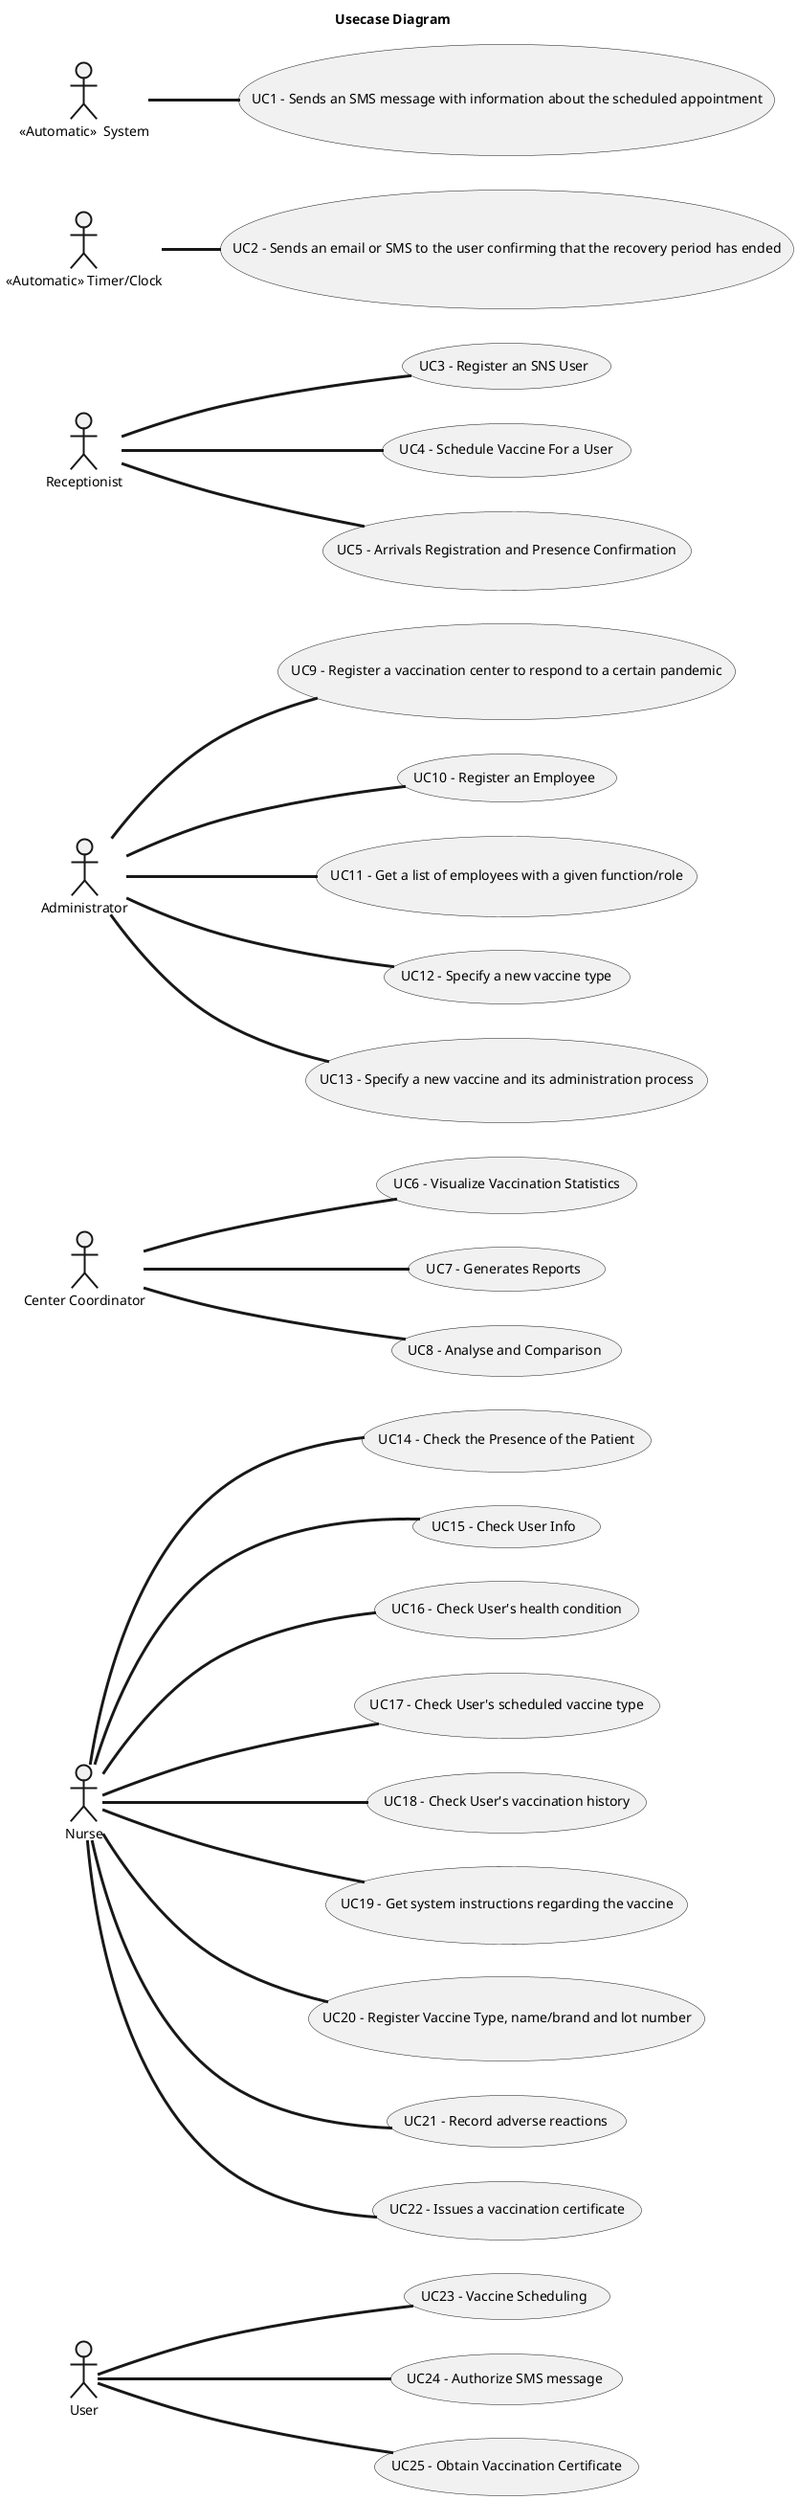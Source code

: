 @startuml
'https://plantuml.com/use-case-diagram


left to right direction
title Usecase Diagram
skinparam titleBorderRoundCorner 20
skinparam titleBorderThickness 2
skinparam arrowThickness 3


'**********User*************
Usecase UC23 as "UC23 - Vaccine Scheduling"
Usecase UC24 as "UC24 - Authorize SMS message"
Usecase UC25 as "UC25 - Obtain Vaccination Certificate"

:User: as U

U -d- UC23
U -d- UC24
U -d- UC25





'**********Nurse*************
Usecase UC14 as "UC14 - Check the Presence of the Patient"
Usecase UC15 as "UC15 - Check User Info"
Usecase UC16 as "UC16 - Check User's health condition"
Usecase UC17 as "UC17 - Check User's scheduled vaccine type"
Usecase UC18 as "UC18 - Check User's vaccination history"
Usecase UC19 as "UC19 - Get system instructions regarding the vaccine"
Usecase UC20 as "UC20 - Register Vaccine Type, name/brand and lot number"
Usecase UC21 as "UC21 - Record adverse reactions"
Usecase UC22 as "UC22 - Issues a vaccination certificate"

:Nurse: as N

N -d- UC14
N -d- UC15
N -d- UC16
N -d- UC17
N -d- UC18
N -d- UC19
N -d- UC20
N -d- UC21
N -d- UC22


'**********Center Coordinator*************
Usecase UC6 as "UC6 - Visualize Vaccination Statistics"
Usecase UC7 as "UC7 - Generates Reports"
Usecase UC8 as "UC8 - Analyse and Comparison"

:Center Coordinator: as CC

CC -d- UC6
CC -d- UC7
CC -d- UC8


'**********Administrator*************
Usecase UC9 as "UC9 - Register a vaccination center to respond to a certain pandemic"
Usecase UC10 as "UC10 - Register an Employee"
Usecase UC11 as "UC11 - Get a list of employees with a given function/role"
Usecase UC12 as "UC12 - Specify a new vaccine type"
Usecase UC13 as "UC13 - Specify a new vaccine and its administration process"

:Administrator: as A

A -d- UC9
A -d- UC10
A -d- UC11
A -d- UC12
A -d- UC13

'**********Receptionist*************
Usecase UC3 as "UC3 - Register an SNS User"
Usecase UC4 as "UC4 - Schedule Vaccine For a User"
Usecase UC5 as "UC5 - Arrivals Registration and Presence Confirmation"

:Receptionist: as R

R -d- UC3
R -d- UC4
R -d- UC5

'**********Timer*************
Usecase UC2 as "UC2 - Sends an email or SMS to the user confirming that the recovery period has ended"

:<<Automatic>> Timer/Clock: as TC

TC -d- UC2


'**********System*************
Usecase UC1 as "UC1 - Sends an SMS message with information about the scheduled appointment"

:<<Automatic>>  System: as S

S -d- UC1

@enduml

@startuml


left to right direction
title Usecase Diagram
skinparam titleBorderRoundCorner 20
skinparam titleBorderThickness 2
skinparam arrowThickness 3


Usecase UC24 as "UC24 - Schedule Vaccine Appointment"
Usecase UC25 as "UC25 - Authorize DGS to send a message with\n information about the scheduled appointment"
Usecase UC26 as "UC26 - Obtain Vaccination Certificate"

:User: as U

U -d- UC24
U -d- UC25
U -d- UC26


Usecase UC21 as "UC21 - Schedule vaccine for a User"
Usecase UC22 as "UC22 - Registers the arrival of a user"
Usecase UC23 as "UC23 - Confirms that the user has the vaccine scheduled for that day and time \n using the SNS user number "

:Receptionist: as R

R -d- UC21
R -d- UC22
R -d- UC23


Usecase UC10 as "UC10 - Check the list of SNS users in the vaccination center"
Usecase UC11 as "UC11 - Check User's info"
Usecase UC12 as "UC12 - Check User's health condition"
Usecase UC13 as "UC13 - Check User's scheduled vaccine type"
Usecase UC14 as "UC14 - Check User's vaccination history"
Usecase UC15 as "UC15 - Get system instructions regarding the vaccine"
Usecase UC16 as "UC16 - Registers vaccine type"
Usecase UC17 as "UC17 - Registers vaccine name/brand"
Usecase UC18 as "UC18 - Registers vaccine lot number"
Usecase UC19 as "UC19 - Record adverse reactions"
Usecase UC20 as "UC20 - Issues a vaccination certificate"

:Nurse: as N

N -d- UC10
N -d- UC11
N -d- UC12
N -d- UC13
N -d- UC14
N -d- UC15
N -d- UC16
N -d- UC17
N -d- UC18
N -d- UC19
N -d- UC20


Usecase UC7 as "UC7 - Visualizes Vaccination Charts and Statistics"
Usecase UC8 as "UC8 - Generates Reports"
Usecase UC9 as "UC9 - Analyze data from other centers"

:Center Coordinator: as CC

CC -d- UC7
CC -d- UC8
CC -d- UC9


Usecase UC3 as "UC3 - Configures and manages type of vaccines"
Usecase UC4 as "UC4 - Configures and manages Vaccines"
Usecase UC5 as "UC5 - Configures and manages Vaccination Center"
Usecase UC6 as "UC6 - Configures and manages Employees"

:Administrator: as A

A -d- UC3
A -d- UC4
A -d- UC5
A -d- UC6


Usecase UC2 as "UC2 - Sends an email or SMS to the user confirming that the recovery period has ended"

:<<Automatic>> Timer/Clock: as TC

TC -d- UC2


Usecase UC1 as "UC1 - Sends an SMS message with information about the scheduled appointment"

:<<Automatic>>  System: as S

S -d- UC1

@enduml